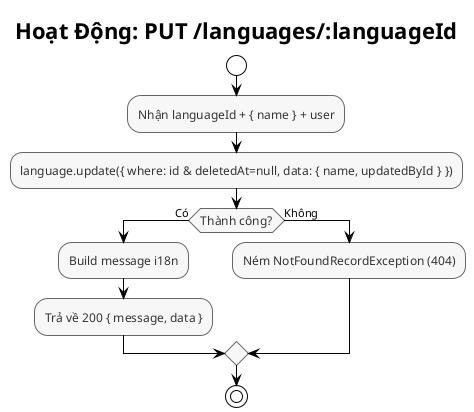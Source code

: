 @startuml Language - Update Activity
!theme plain
skinparam backgroundColor #FFFFFF
skinparam activityFontSize 12
skinparam activityFontColor #333333
skinparam activityBorderColor #666666
skinparam activityBackgroundColor #F7F7F7

title Hoạt Động: PUT /languages/:languageId

start
:Nhận languageId + { name } + user;
:language.update({ where: id & deletedAt=null, data: { name, updatedById } });
if (Thành công?) then (Có)
  :Build message i18n;
  :Trả về 200 { message, data };
else (Không)
  :Ném NotFoundRecordException (404);
endif
stop

@enduml


